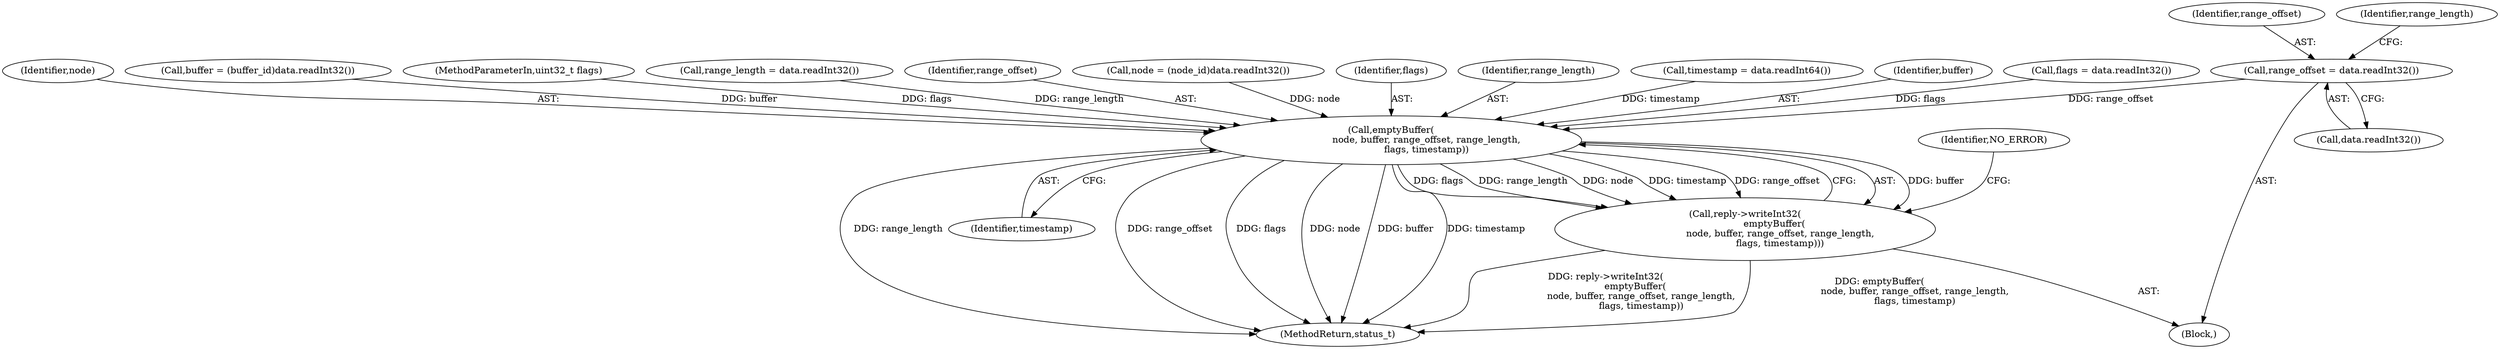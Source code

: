 digraph "0_Android_1171e7c047bf79e7c93342bb6a812c9edd86aa84@API" {
"1000988" [label="(Call,range_offset = data.readInt32())"];
"1001004" [label="(Call,emptyBuffer(\n                        node, buffer, range_offset, range_length,\n                        flags, timestamp))"];
"1001003" [label="(Call,reply->writeInt32(\n                    emptyBuffer(\n                        node, buffer, range_offset, range_length,\n                        flags, timestamp)))"];
"1000990" [label="(Call,data.readInt32())"];
"1000989" [label="(Identifier,range_offset)"];
"1001000" [label="(Call,timestamp = data.readInt64())"];
"1001006" [label="(Identifier,buffer)"];
"1000996" [label="(Call,flags = data.readInt32())"];
"1001010" [label="(Identifier,timestamp)"];
"1000970" [label="(Block,)"];
"1001056" [label="(MethodReturn,status_t)"];
"1001005" [label="(Identifier,node)"];
"1000982" [label="(Call,buffer = (buffer_id)data.readInt32())"];
"1001003" [label="(Call,reply->writeInt32(\n                    emptyBuffer(\n                        node, buffer, range_offset, range_length,\n                        flags, timestamp)))"];
"1000105" [label="(MethodParameterIn,uint32_t flags)"];
"1000988" [label="(Call,range_offset = data.readInt32())"];
"1001004" [label="(Call,emptyBuffer(\n                        node, buffer, range_offset, range_length,\n                        flags, timestamp))"];
"1000992" [label="(Call,range_length = data.readInt32())"];
"1001007" [label="(Identifier,range_offset)"];
"1000993" [label="(Identifier,range_length)"];
"1000976" [label="(Call,node = (node_id)data.readInt32())"];
"1001009" [label="(Identifier,flags)"];
"1001012" [label="(Identifier,NO_ERROR)"];
"1001008" [label="(Identifier,range_length)"];
"1000988" -> "1000970"  [label="AST: "];
"1000988" -> "1000990"  [label="CFG: "];
"1000989" -> "1000988"  [label="AST: "];
"1000990" -> "1000988"  [label="AST: "];
"1000993" -> "1000988"  [label="CFG: "];
"1000988" -> "1001004"  [label="DDG: range_offset"];
"1001004" -> "1001003"  [label="AST: "];
"1001004" -> "1001010"  [label="CFG: "];
"1001005" -> "1001004"  [label="AST: "];
"1001006" -> "1001004"  [label="AST: "];
"1001007" -> "1001004"  [label="AST: "];
"1001008" -> "1001004"  [label="AST: "];
"1001009" -> "1001004"  [label="AST: "];
"1001010" -> "1001004"  [label="AST: "];
"1001003" -> "1001004"  [label="CFG: "];
"1001004" -> "1001056"  [label="DDG: range_length"];
"1001004" -> "1001056"  [label="DDG: range_offset"];
"1001004" -> "1001056"  [label="DDG: flags"];
"1001004" -> "1001056"  [label="DDG: node"];
"1001004" -> "1001056"  [label="DDG: buffer"];
"1001004" -> "1001056"  [label="DDG: timestamp"];
"1001004" -> "1001003"  [label="DDG: buffer"];
"1001004" -> "1001003"  [label="DDG: flags"];
"1001004" -> "1001003"  [label="DDG: range_length"];
"1001004" -> "1001003"  [label="DDG: node"];
"1001004" -> "1001003"  [label="DDG: timestamp"];
"1001004" -> "1001003"  [label="DDG: range_offset"];
"1000976" -> "1001004"  [label="DDG: node"];
"1000982" -> "1001004"  [label="DDG: buffer"];
"1000992" -> "1001004"  [label="DDG: range_length"];
"1000996" -> "1001004"  [label="DDG: flags"];
"1000105" -> "1001004"  [label="DDG: flags"];
"1001000" -> "1001004"  [label="DDG: timestamp"];
"1001003" -> "1000970"  [label="AST: "];
"1001012" -> "1001003"  [label="CFG: "];
"1001003" -> "1001056"  [label="DDG: reply->writeInt32(\n                    emptyBuffer(\n                        node, buffer, range_offset, range_length,\n                        flags, timestamp))"];
"1001003" -> "1001056"  [label="DDG: emptyBuffer(\n                        node, buffer, range_offset, range_length,\n                        flags, timestamp)"];
}
